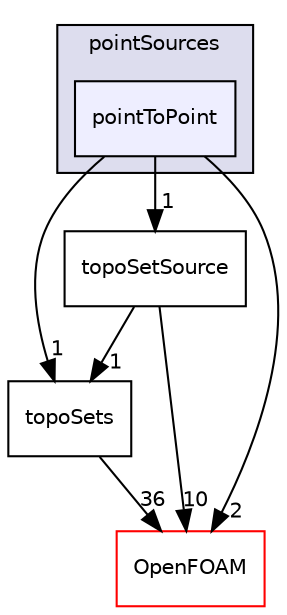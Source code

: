 digraph "src/meshTools/sets/pointSources/pointToPoint" {
  bgcolor=transparent;
  compound=true
  node [ fontsize="10", fontname="Helvetica"];
  edge [ labelfontsize="10", labelfontname="Helvetica"];
  subgraph clusterdir_f5d832cf273a27220e4567749720079c {
    graph [ bgcolor="#ddddee", pencolor="black", label="pointSources" fontname="Helvetica", fontsize="10", URL="dir_f5d832cf273a27220e4567749720079c.html"]
  dir_bcc70c0705e15f89b4313a8f480b654b [shape=box, label="pointToPoint", style="filled", fillcolor="#eeeeff", pencolor="black", URL="dir_bcc70c0705e15f89b4313a8f480b654b.html"];
  }
  dir_d23dbc881ee772048f144c3220c0e8b5 [shape=box label="topoSets" URL="dir_d23dbc881ee772048f144c3220c0e8b5.html"];
  dir_ffdc7a49b4414cf981ba8f0aa91f3c24 [shape=box label="topoSetSource" URL="dir_ffdc7a49b4414cf981ba8f0aa91f3c24.html"];
  dir_c5473ff19b20e6ec4dfe5c310b3778a8 [shape=box label="OpenFOAM" color="red" URL="dir_c5473ff19b20e6ec4dfe5c310b3778a8.html"];
  dir_bcc70c0705e15f89b4313a8f480b654b->dir_d23dbc881ee772048f144c3220c0e8b5 [headlabel="1", labeldistance=1.5 headhref="dir_001860_001865.html"];
  dir_bcc70c0705e15f89b4313a8f480b654b->dir_ffdc7a49b4414cf981ba8f0aa91f3c24 [headlabel="1", labeldistance=1.5 headhref="dir_001860_001867.html"];
  dir_bcc70c0705e15f89b4313a8f480b654b->dir_c5473ff19b20e6ec4dfe5c310b3778a8 [headlabel="2", labeldistance=1.5 headhref="dir_001860_001898.html"];
  dir_d23dbc881ee772048f144c3220c0e8b5->dir_c5473ff19b20e6ec4dfe5c310b3778a8 [headlabel="36", labeldistance=1.5 headhref="dir_001865_001898.html"];
  dir_ffdc7a49b4414cf981ba8f0aa91f3c24->dir_d23dbc881ee772048f144c3220c0e8b5 [headlabel="1", labeldistance=1.5 headhref="dir_001867_001865.html"];
  dir_ffdc7a49b4414cf981ba8f0aa91f3c24->dir_c5473ff19b20e6ec4dfe5c310b3778a8 [headlabel="10", labeldistance=1.5 headhref="dir_001867_001898.html"];
}
